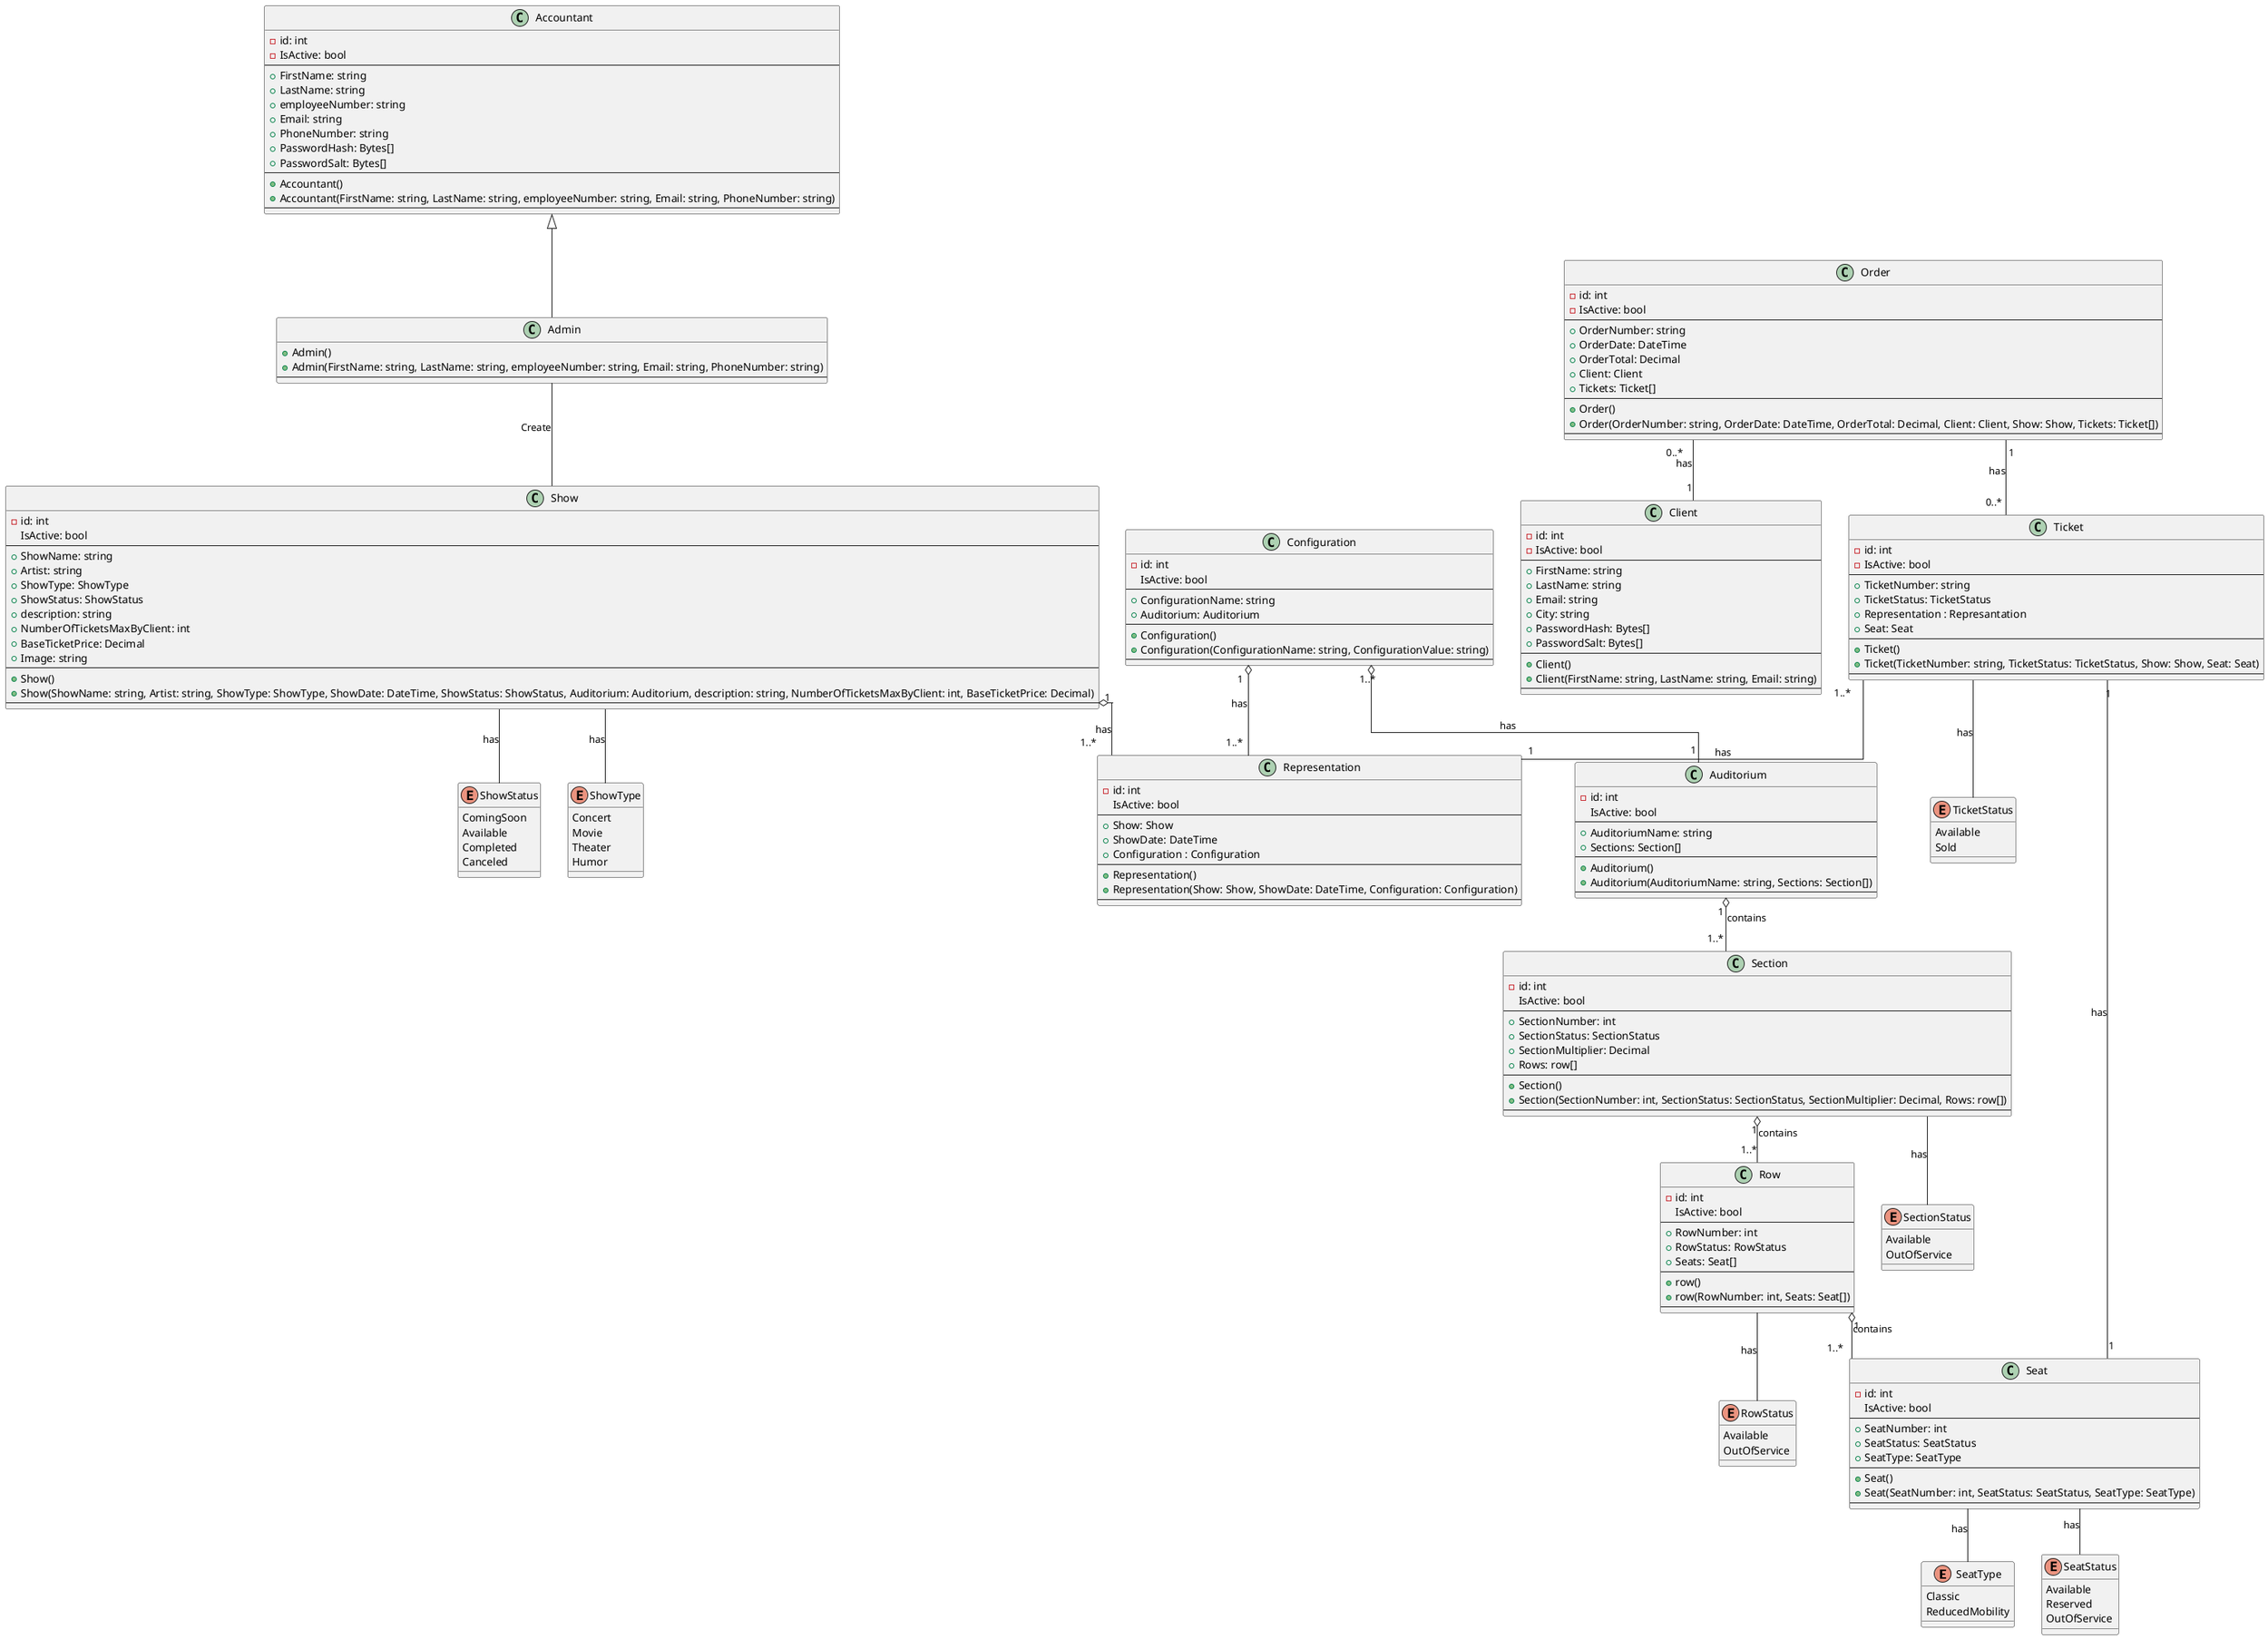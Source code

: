 @startuml "SeatSwift - Diagramme de classes"
skinparam Linetype ortho
allow_mixing

enum SeatType {
    Classic
    ReducedMobility
}

enum SeatStatus {
    Available
    Reserved
    OutOfService
}

enum RowStatus {
    Available
    OutOfService
}

enum SectionStatus {
    Available
    OutOfService
}

enum ShowStatus {
    ComingSoon
    Available
    Completed
    Canceled
}

enum ShowType {
    Concert
    Movie
    Theater
    Humor
}

enum TicketStatus {
    Available
    Sold
}

class Client {
    -id: int
    -IsActive: bool
    --
    +FirstName: string
    +LastName: string
    +Email: string
    +City: string
    +PasswordHash: Bytes[]
    +PasswordSalt: Bytes[]
    --
    +Client()
    +Client(FirstName: string, LastName: string, Email: string)
    --
}


class Order {
    -id: int
    -IsActive: bool
    --
    +OrderNumber: string
    +OrderDate: DateTime
    +OrderTotal: Decimal
    +Client: Client
    +Tickets: Ticket[]
    --
    +Order()
    +Order(OrderNumber: string, OrderDate: DateTime, OrderTotal: Decimal, Client: Client, Show: Show, Tickets: Ticket[])
    --
}

class Ticket {
    -id: int
    -IsActive: bool
    --
    +TicketNumber: string
    +TicketStatus: TicketStatus
    +Representation : Represantation
    +Seat: Seat
    --
    +Ticket()
    +Ticket(TicketNumber: string, TicketStatus: TicketStatus, Show: Show, Seat: Seat)
    --
}

class Accountant {
    -id: int
    -IsActive: bool
    --
    +FirstName: string
    +LastName: string
    +employeeNumber: string
    +Email: string
    +PhoneNumber: string
    +PasswordHash: Bytes[]
    +PasswordSalt: Bytes[]
    --
    +Accountant()
    +Accountant(FirstName: string, LastName: string, employeeNumber: string, Email: string, PhoneNumber: string)
    --
}

class Admin {
    +Admin()
    +Admin(FirstName: string, LastName: string, employeeNumber: string, Email: string, PhoneNumber: string)
    --
}

class Seat {
    -id: int
    IsActive: bool
    --
    +SeatNumber: int
    +SeatStatus: SeatStatus
    +SeatType: SeatType
    --
    +Seat()
    +Seat(SeatNumber: int, SeatStatus: SeatStatus, SeatType: SeatType)
    --
}

class Row {
    -id: int
    IsActive: bool
    --
    +RowNumber: int
    +RowStatus: RowStatus
    +Seats: Seat[]
    --
    +row()
    +row(RowNumber: int, Seats: Seat[])
    --
}

class Section {
    -id: int
    IsActive: bool
    --
    +SectionNumber: int
    +SectionStatus: SectionStatus
    +SectionMultiplier: Decimal
    +Rows: row[]
    --
    +Section()
    +Section(SectionNumber: int, SectionStatus: SectionStatus, SectionMultiplier: Decimal, Rows: row[])
    --
}

Class Auditorium {
    -id: int
    IsActive: bool
    --
    +AuditoriumName: string
    +Sections: Section[]
    --
    +Auditorium()
    +Auditorium(AuditoriumName: string, Sections: Section[])
    --
}

Class Configuration {
    -id: int
    IsActive: bool
    --
    +ConfigurationName: string
    +Auditorium: Auditorium
    --
    +Configuration()
    +Configuration(ConfigurationName: string, ConfigurationValue: string)
    --
}

class Show {
    -id: int
    IsActive: bool
    --
    +ShowName: string
    +Artist: string
    +ShowType: ShowType
    +ShowStatus: ShowStatus
    +description: string
    +NumberOfTicketsMaxByClient: int
    +BaseTicketPrice: Decimal
    +Image: string
    --
    +Show()
    +Show(ShowName: string, Artist: string, ShowType: ShowType, ShowDate: DateTime, ShowStatus: ShowStatus, Auditorium: Auditorium, description: string, NumberOfTicketsMaxByClient: int, BaseTicketPrice: Decimal)
    --
}

class Representation {
    -id: int
    IsActive: bool
    --
    +Show: Show
    +ShowDate: DateTime
    +Configuration : Configuration
    --
    +Representation()
    +Representation(Show: Show, ShowDate: DateTime, Configuration: Configuration)
    --
}

Admin -u-|> Accountant
Admin -- Show : Create

Show "1" o-- "1..*" Representation : has
Show -- ShowStatus : has
Show -- ShowType : has

Configuration "1..*" o-- "1" Auditorium : has
Configuration "1" o-- "1..*" Representation : has

Auditorium "1 " o-- " 1..*" Section : contains
Section "1" o-- " 1..*" Row : contains
Row "1" o-- " 1..*" Seat : contains
Row -- RowStatus : has

Seat -- SeatType : has
Seat -- SeatStatus : has

Section -- SectionStatus : has

Order "1" -- "0..*" Ticket : has
Order "0..*" -- "1 " Client : has

Ticket "1..*" -- "1" Representation : has
Ticket "1" -- "1" Seat : has
Ticket -- TicketStatus : has


@enduml